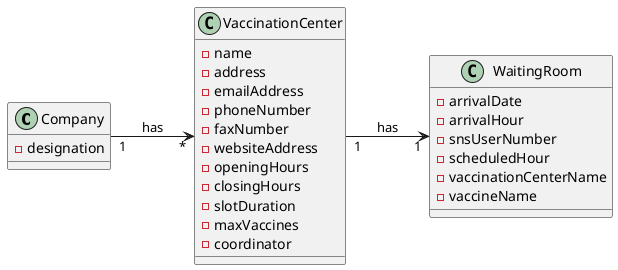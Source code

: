 @startuml
'https://plantuml.com/class-diagram
left to right direction

class Company{
-designation
}

class VaccinationCenter{
  - name
  - address
  - emailAddress
  - phoneNumber
  - faxNumber
  - websiteAddress
  - openingHours
  - closingHours
  - slotDuration
  - maxVaccines
  - coordinator
}
class WaitingRoom{
  -arrivalDate
  -arrivalHour
  -snsUserNumber
  -scheduledHour
  -vaccinationCenterName
  -vaccineName
 }


Company "1" --> "*" VaccinationCenter : has
VaccinationCenter "1" --> "1" WaitingRoom : has

@enduml